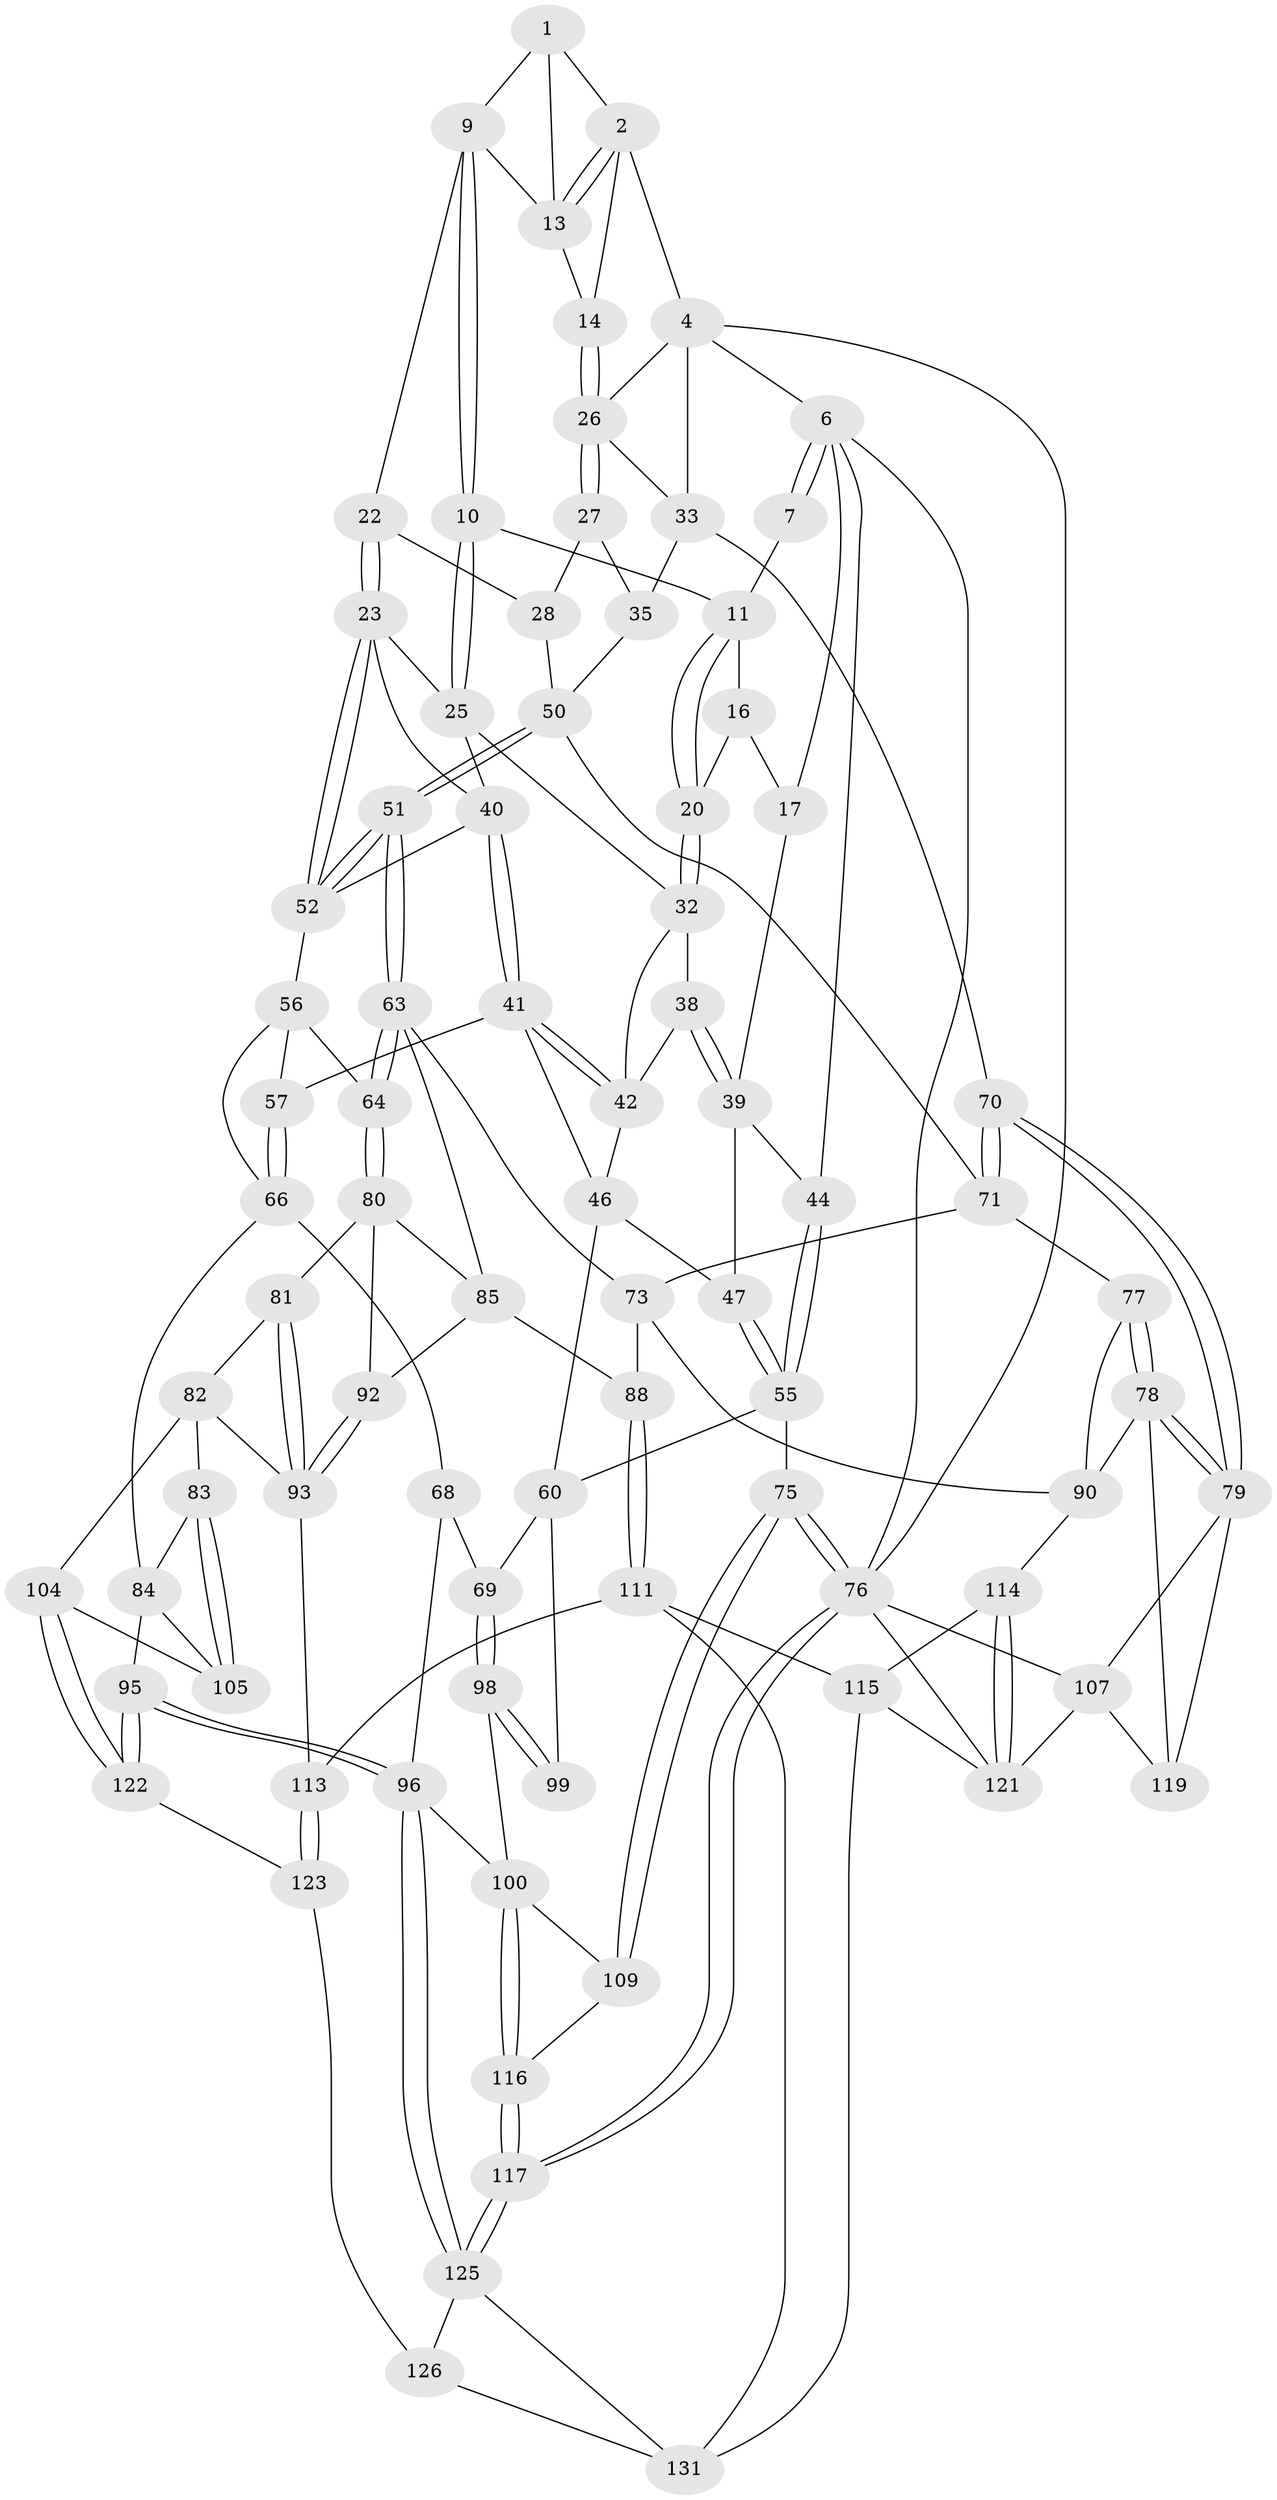 // original degree distribution, {3: 0.022727272727272728, 4: 0.25757575757575757, 6: 0.25757575757575757, 5: 0.4621212121212121}
// Generated by graph-tools (version 1.1) at 2025/42/03/06/25 10:42:35]
// undirected, 82 vertices, 188 edges
graph export_dot {
graph [start="1"]
  node [color=gray90,style=filled];
  1 [pos="+0.5333468937524248+0",super="+8"];
  2 [pos="+0.772663829905063+0",super="+3"];
  4 [pos="+1+0",super="+5"];
  6 [pos="+0+0",super="+18"];
  7 [pos="+0.2913511470959819+0"];
  9 [pos="+0.5443368440601408+0.07955972486849548",super="+19"];
  10 [pos="+0.48455278801134033+0.1313001901683645"];
  11 [pos="+0.3923456659956839+0.13266362243377852",super="+12"];
  13 [pos="+0.7159215493786186+0.0654063276382913",super="+15"];
  14 [pos="+0.7677000812774062+0.139335374658753"];
  16 [pos="+0.24381113020217549+0.1143518480374581",super="+21"];
  17 [pos="+0.12081261545708517+0.1282125537720157",super="+30"];
  20 [pos="+0.32672150585299753+0.2077089043117063"];
  22 [pos="+0.6711644362321842+0.2545647535102073"];
  23 [pos="+0.6623369420431008+0.2615282941955528",super="+24"];
  25 [pos="+0.4892716708258203+0.26515571481288547",super="+31"];
  26 [pos="+0.7743867974222256+0.16559219592394125",super="+29"];
  27 [pos="+0.7209833219838248+0.2465620865153179",super="+36"];
  28 [pos="+0.7078773718726415+0.2516732297434026",super="+49"];
  32 [pos="+0.3497139306125136+0.2407572006808322",super="+37"];
  33 [pos="+1+0.386069509706605",super="+34"];
  35 [pos="+0.9166226024519394+0.37991380216714615"];
  38 [pos="+0.22433404947939103+0.2817842357921575"];
  39 [pos="+0.21894109223307656+0.2619743983174068",super="+43"];
  40 [pos="+0.3825349396489343+0.4092102082922274",super="+48"];
  41 [pos="+0.3416371564409534+0.4366246146062241",super="+58"];
  42 [pos="+0.32802366301908575+0.41490762878818893",super="+45"];
  44 [pos="+0+0.25987084469757954"];
  46 [pos="+0.1333246142774498+0.4257547883077565",super="+59"];
  47 [pos="+0.09994260332521564+0.40342090892819854"];
  50 [pos="+0.7012905565744733+0.4932022589209688",super="+54"];
  51 [pos="+0.6928720496547172+0.4965402045747473"];
  52 [pos="+0.612406018635274+0.46025449245830025",super="+53"];
  55 [pos="+0+0.2718329530371662",super="+62"];
  56 [pos="+0.4908236609285712+0.5763420206774209",super="+65"];
  57 [pos="+0.3639707049023756+0.48739702742427077"];
  60 [pos="+0.18780219624927502+0.5786947047669397",super="+61"];
  63 [pos="+0.6863062050542114+0.5826886177815975",super="+74"];
  64 [pos="+0.4971171782712965+0.6364984675532094"];
  66 [pos="+0.35612539994700004+0.6410894099504437",super="+67"];
  68 [pos="+0.25735034574674487+0.6634968292227267"];
  69 [pos="+0.20846342083539893+0.6384589818437864"];
  70 [pos="+1+0.5008049642393823"];
  71 [pos="+0.8200175232325716+0.5454717877545352",super="+72"];
  73 [pos="+0.7945347030451214+0.6725430669584105",super="+87"];
  75 [pos="+0+0.7560369330811947"];
  76 [pos="+0+1",super="+106"];
  77 [pos="+0.976183485187901+0.6551832269065129"];
  78 [pos="+1+0.6103638200132213",super="+118"];
  79 [pos="+1+0.6050745747636627",super="+108"];
  80 [pos="+0.4996064226545648+0.6461662936659679",super="+86"];
  81 [pos="+0.4964806876267816+0.663332998962445"];
  82 [pos="+0.4722772101826895+0.705827925282022",super="+103"];
  83 [pos="+0.4603424922506196+0.7186085100625264"];
  84 [pos="+0.395892478012836+0.7576837317337386",super="+94"];
  85 [pos="+0.6924095347782312+0.6879097574131227",super="+89"];
  88 [pos="+0.7394273024205776+0.802314833944006"];
  90 [pos="+0.8723471482721158+0.8040641415240293",super="+91"];
  92 [pos="+0.6269412529898998+0.7876078820159013"];
  93 [pos="+0.5999825131559465+0.822551674875993",super="+102"];
  95 [pos="+0.35559816297324803+0.8682872306820112"];
  96 [pos="+0.3405357983155386+0.875512415670102",super="+97"];
  98 [pos="+0.15645130219806794+0.7208479212622303"];
  99 [pos="+0.13590517802473415+0.7205096345053784"];
  100 [pos="+0.21611709226533418+0.8205879163063704",super="+101"];
  104 [pos="+0.521094323023597+0.836261305678885"];
  105 [pos="+0.46781838756314204+0.801880085908737"];
  107 [pos="+1+0.9502090580296643",super="+120"];
  109 [pos="+0.019421109688227765+0.7399373281455761",super="+110"];
  111 [pos="+0.7054035264286178+0.8963799295810162",super="+112"];
  113 [pos="+0.6001058692496639+0.88814649491403"];
  114 [pos="+0.8448463217811377+0.8837136904489276"];
  115 [pos="+0.776424248749084+0.9088539395417454",super="+130"];
  116 [pos="+0+1"];
  117 [pos="+0+1"];
  119 [pos="+0.9637229441178727+0.8703040461433309"];
  121 [pos="+0.9067552697772702+0.9434144228801018",super="+129"];
  122 [pos="+0.3962094302184468+0.8781857566984534"];
  123 [pos="+0.5075858868304417+0.9200945198256164",super="+124"];
  125 [pos="+0.16852068126253947+1",super="+127"];
  126 [pos="+0.44638298796718284+1",super="+128"];
  131 [pos="+0.6318391257688528+1",super="+132"];
  1 -- 2;
  1 -- 13;
  1 -- 9;
  2 -- 13;
  2 -- 13;
  2 -- 4;
  2 -- 14;
  4 -- 26;
  4 -- 33;
  4 -- 6;
  4 -- 76;
  6 -- 7;
  6 -- 7;
  6 -- 76;
  6 -- 17;
  6 -- 44;
  7 -- 11;
  9 -- 10;
  9 -- 10;
  9 -- 13;
  9 -- 22;
  10 -- 11;
  10 -- 25;
  10 -- 25;
  11 -- 20;
  11 -- 20;
  11 -- 16;
  13 -- 14;
  14 -- 26;
  14 -- 26;
  16 -- 17 [weight=2];
  16 -- 20;
  17 -- 39;
  20 -- 32;
  20 -- 32;
  22 -- 23;
  22 -- 23;
  22 -- 28;
  23 -- 52;
  23 -- 52;
  23 -- 25;
  23 -- 40;
  25 -- 32;
  25 -- 40;
  26 -- 27;
  26 -- 27;
  26 -- 33;
  27 -- 28 [weight=2];
  27 -- 35;
  28 -- 50;
  32 -- 42;
  32 -- 38;
  33 -- 70;
  33 -- 35;
  35 -- 50;
  38 -- 39;
  38 -- 39;
  38 -- 42;
  39 -- 44;
  39 -- 47;
  40 -- 41;
  40 -- 41;
  40 -- 52;
  41 -- 42;
  41 -- 42;
  41 -- 46;
  41 -- 57;
  42 -- 46;
  44 -- 55;
  44 -- 55;
  46 -- 47;
  46 -- 60;
  47 -- 55;
  47 -- 55;
  50 -- 51;
  50 -- 51;
  50 -- 71;
  51 -- 52;
  51 -- 52;
  51 -- 63;
  51 -- 63;
  52 -- 56;
  55 -- 75;
  55 -- 60;
  56 -- 57;
  56 -- 66;
  56 -- 64;
  57 -- 66;
  57 -- 66;
  60 -- 69;
  60 -- 99;
  63 -- 64;
  63 -- 64;
  63 -- 73;
  63 -- 85;
  64 -- 80;
  64 -- 80;
  66 -- 68;
  66 -- 84;
  68 -- 69;
  68 -- 96;
  69 -- 98;
  69 -- 98;
  70 -- 71;
  70 -- 71;
  70 -- 79;
  70 -- 79;
  71 -- 73;
  71 -- 77;
  73 -- 88;
  73 -- 90;
  75 -- 76;
  75 -- 76;
  75 -- 109;
  75 -- 109;
  76 -- 117;
  76 -- 117;
  76 -- 107;
  76 -- 121;
  77 -- 78;
  77 -- 78;
  77 -- 90;
  78 -- 79;
  78 -- 79;
  78 -- 90;
  78 -- 119;
  79 -- 107;
  79 -- 119;
  80 -- 81;
  80 -- 92;
  80 -- 85;
  81 -- 82;
  81 -- 93;
  81 -- 93;
  82 -- 83;
  82 -- 104;
  82 -- 93;
  83 -- 84;
  83 -- 105;
  83 -- 105;
  84 -- 105;
  84 -- 95;
  85 -- 88;
  85 -- 92;
  88 -- 111;
  88 -- 111;
  90 -- 114;
  92 -- 93;
  92 -- 93;
  93 -- 113;
  95 -- 96;
  95 -- 96;
  95 -- 122;
  95 -- 122;
  96 -- 125;
  96 -- 125;
  96 -- 100;
  98 -- 99;
  98 -- 99;
  98 -- 100;
  100 -- 116;
  100 -- 116;
  100 -- 109;
  104 -- 105;
  104 -- 122;
  104 -- 122;
  107 -- 121;
  107 -- 119;
  109 -- 116;
  111 -- 115;
  111 -- 113;
  111 -- 131;
  113 -- 123;
  113 -- 123;
  114 -- 115;
  114 -- 121;
  114 -- 121;
  115 -- 131;
  115 -- 121;
  116 -- 117;
  116 -- 117;
  117 -- 125;
  117 -- 125;
  122 -- 123;
  123 -- 126 [weight=2];
  125 -- 131;
  125 -- 126;
  126 -- 131;
}

